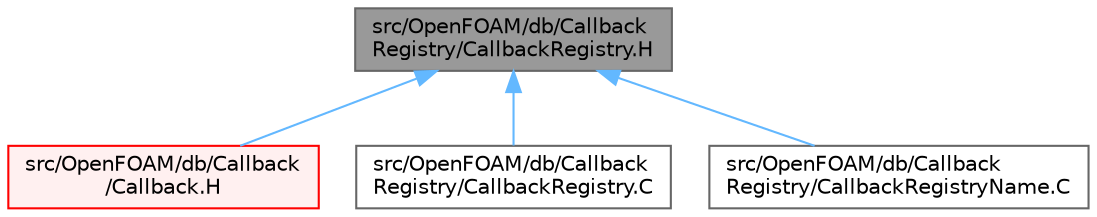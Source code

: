 digraph "src/OpenFOAM/db/CallbackRegistry/CallbackRegistry.H"
{
 // LATEX_PDF_SIZE
  bgcolor="transparent";
  edge [fontname=Helvetica,fontsize=10,labelfontname=Helvetica,labelfontsize=10];
  node [fontname=Helvetica,fontsize=10,shape=box,height=0.2,width=0.4];
  Node1 [id="Node000001",label="src/OpenFOAM/db/Callback\lRegistry/CallbackRegistry.H",height=0.2,width=0.4,color="gray40", fillcolor="grey60", style="filled", fontcolor="black",tooltip=" "];
  Node1 -> Node2 [id="edge1_Node000001_Node000002",dir="back",color="steelblue1",style="solid",tooltip=" "];
  Node2 [id="Node000002",label="src/OpenFOAM/db/Callback\l/Callback.H",height=0.2,width=0.4,color="red", fillcolor="#FFF0F0", style="filled",URL="$Callback_8H.html",tooltip=" "];
  Node1 -> Node4 [id="edge2_Node000001_Node000004",dir="back",color="steelblue1",style="solid",tooltip=" "];
  Node4 [id="Node000004",label="src/OpenFOAM/db/Callback\lRegistry/CallbackRegistry.C",height=0.2,width=0.4,color="grey40", fillcolor="white", style="filled",URL="$CallbackRegistry_8C.html",tooltip=" "];
  Node1 -> Node5 [id="edge3_Node000001_Node000005",dir="back",color="steelblue1",style="solid",tooltip=" "];
  Node5 [id="Node000005",label="src/OpenFOAM/db/Callback\lRegistry/CallbackRegistryName.C",height=0.2,width=0.4,color="grey40", fillcolor="white", style="filled",URL="$CallbackRegistryName_8C.html",tooltip=" "];
}
